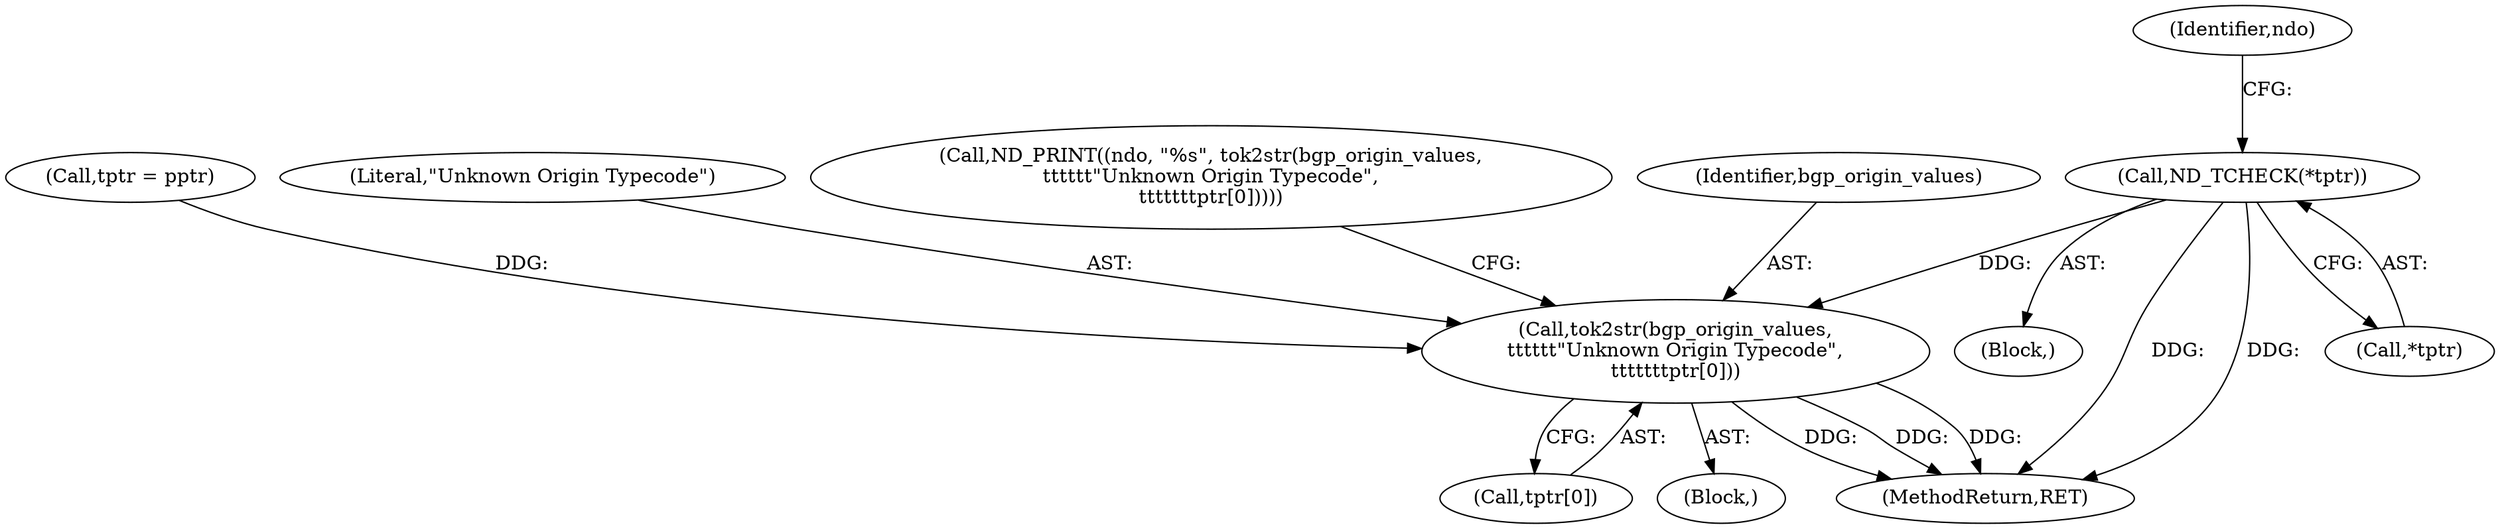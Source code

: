 digraph "0_tcpdump_ffde45acf3348f8353fb4064a1b21683ee6b5ddf@pointer" {
"1000162" [label="(Call,ND_TCHECK(*tptr))"];
"1000170" [label="(Call,tok2str(bgp_origin_values,\n\t\t\t\t\t\t\"Unknown Origin Typecode\",\n\t\t\t\t\t\ttptr[0]))"];
"1000173" [label="(Call,tptr[0])"];
"1000142" [label="(Call,tptr = pptr)"];
"1000172" [label="(Literal,\"Unknown Origin Typecode\")"];
"1000162" [label="(Call,ND_TCHECK(*tptr))"];
"1000170" [label="(Call,tok2str(bgp_origin_values,\n\t\t\t\t\t\t\"Unknown Origin Typecode\",\n\t\t\t\t\t\ttptr[0]))"];
"1000161" [label="(Block,)"];
"1000168" [label="(Block,)"];
"1002915" [label="(MethodReturn,RET)"];
"1000167" [label="(Identifier,ndo)"];
"1000165" [label="(Call,ND_PRINT((ndo, \"%s\", tok2str(bgp_origin_values,\n\t\t\t\t\t\t\"Unknown Origin Typecode\",\n\t\t\t\t\t\ttptr[0]))))"];
"1000163" [label="(Call,*tptr)"];
"1000171" [label="(Identifier,bgp_origin_values)"];
"1000162" -> "1000161"  [label="AST: "];
"1000162" -> "1000163"  [label="CFG: "];
"1000163" -> "1000162"  [label="AST: "];
"1000167" -> "1000162"  [label="CFG: "];
"1000162" -> "1002915"  [label="DDG: "];
"1000162" -> "1002915"  [label="DDG: "];
"1000162" -> "1000170"  [label="DDG: "];
"1000170" -> "1000168"  [label="AST: "];
"1000170" -> "1000173"  [label="CFG: "];
"1000171" -> "1000170"  [label="AST: "];
"1000172" -> "1000170"  [label="AST: "];
"1000173" -> "1000170"  [label="AST: "];
"1000165" -> "1000170"  [label="CFG: "];
"1000170" -> "1002915"  [label="DDG: "];
"1000170" -> "1002915"  [label="DDG: "];
"1000170" -> "1002915"  [label="DDG: "];
"1000142" -> "1000170"  [label="DDG: "];
}
